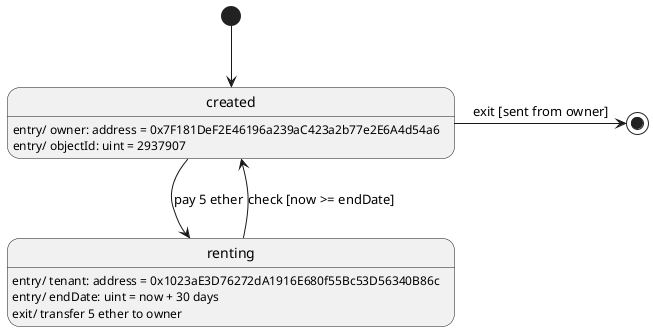 @startuml RentalContract
skinparam Monochrome true
skinparam Shadowing false

[*] --> created
created: entry/ owner: address = 0x7F181DeF2E46196a239aC423a2b77e2E6A4d54a6
created: entry/ objectId: uint = 2937907
created --> renting: pay 5 ether
renting: entry/ tenant: address = 0x1023aE3D76272dA1916E680f55Bc53D56340B86c
renting: entry/ endDate: uint = now + 30 days
renting: exit/ transfer 5 ether to owner
renting --> created: check [now >= endDate]
created -> [*]: exit [sent from owner]
@enduml

